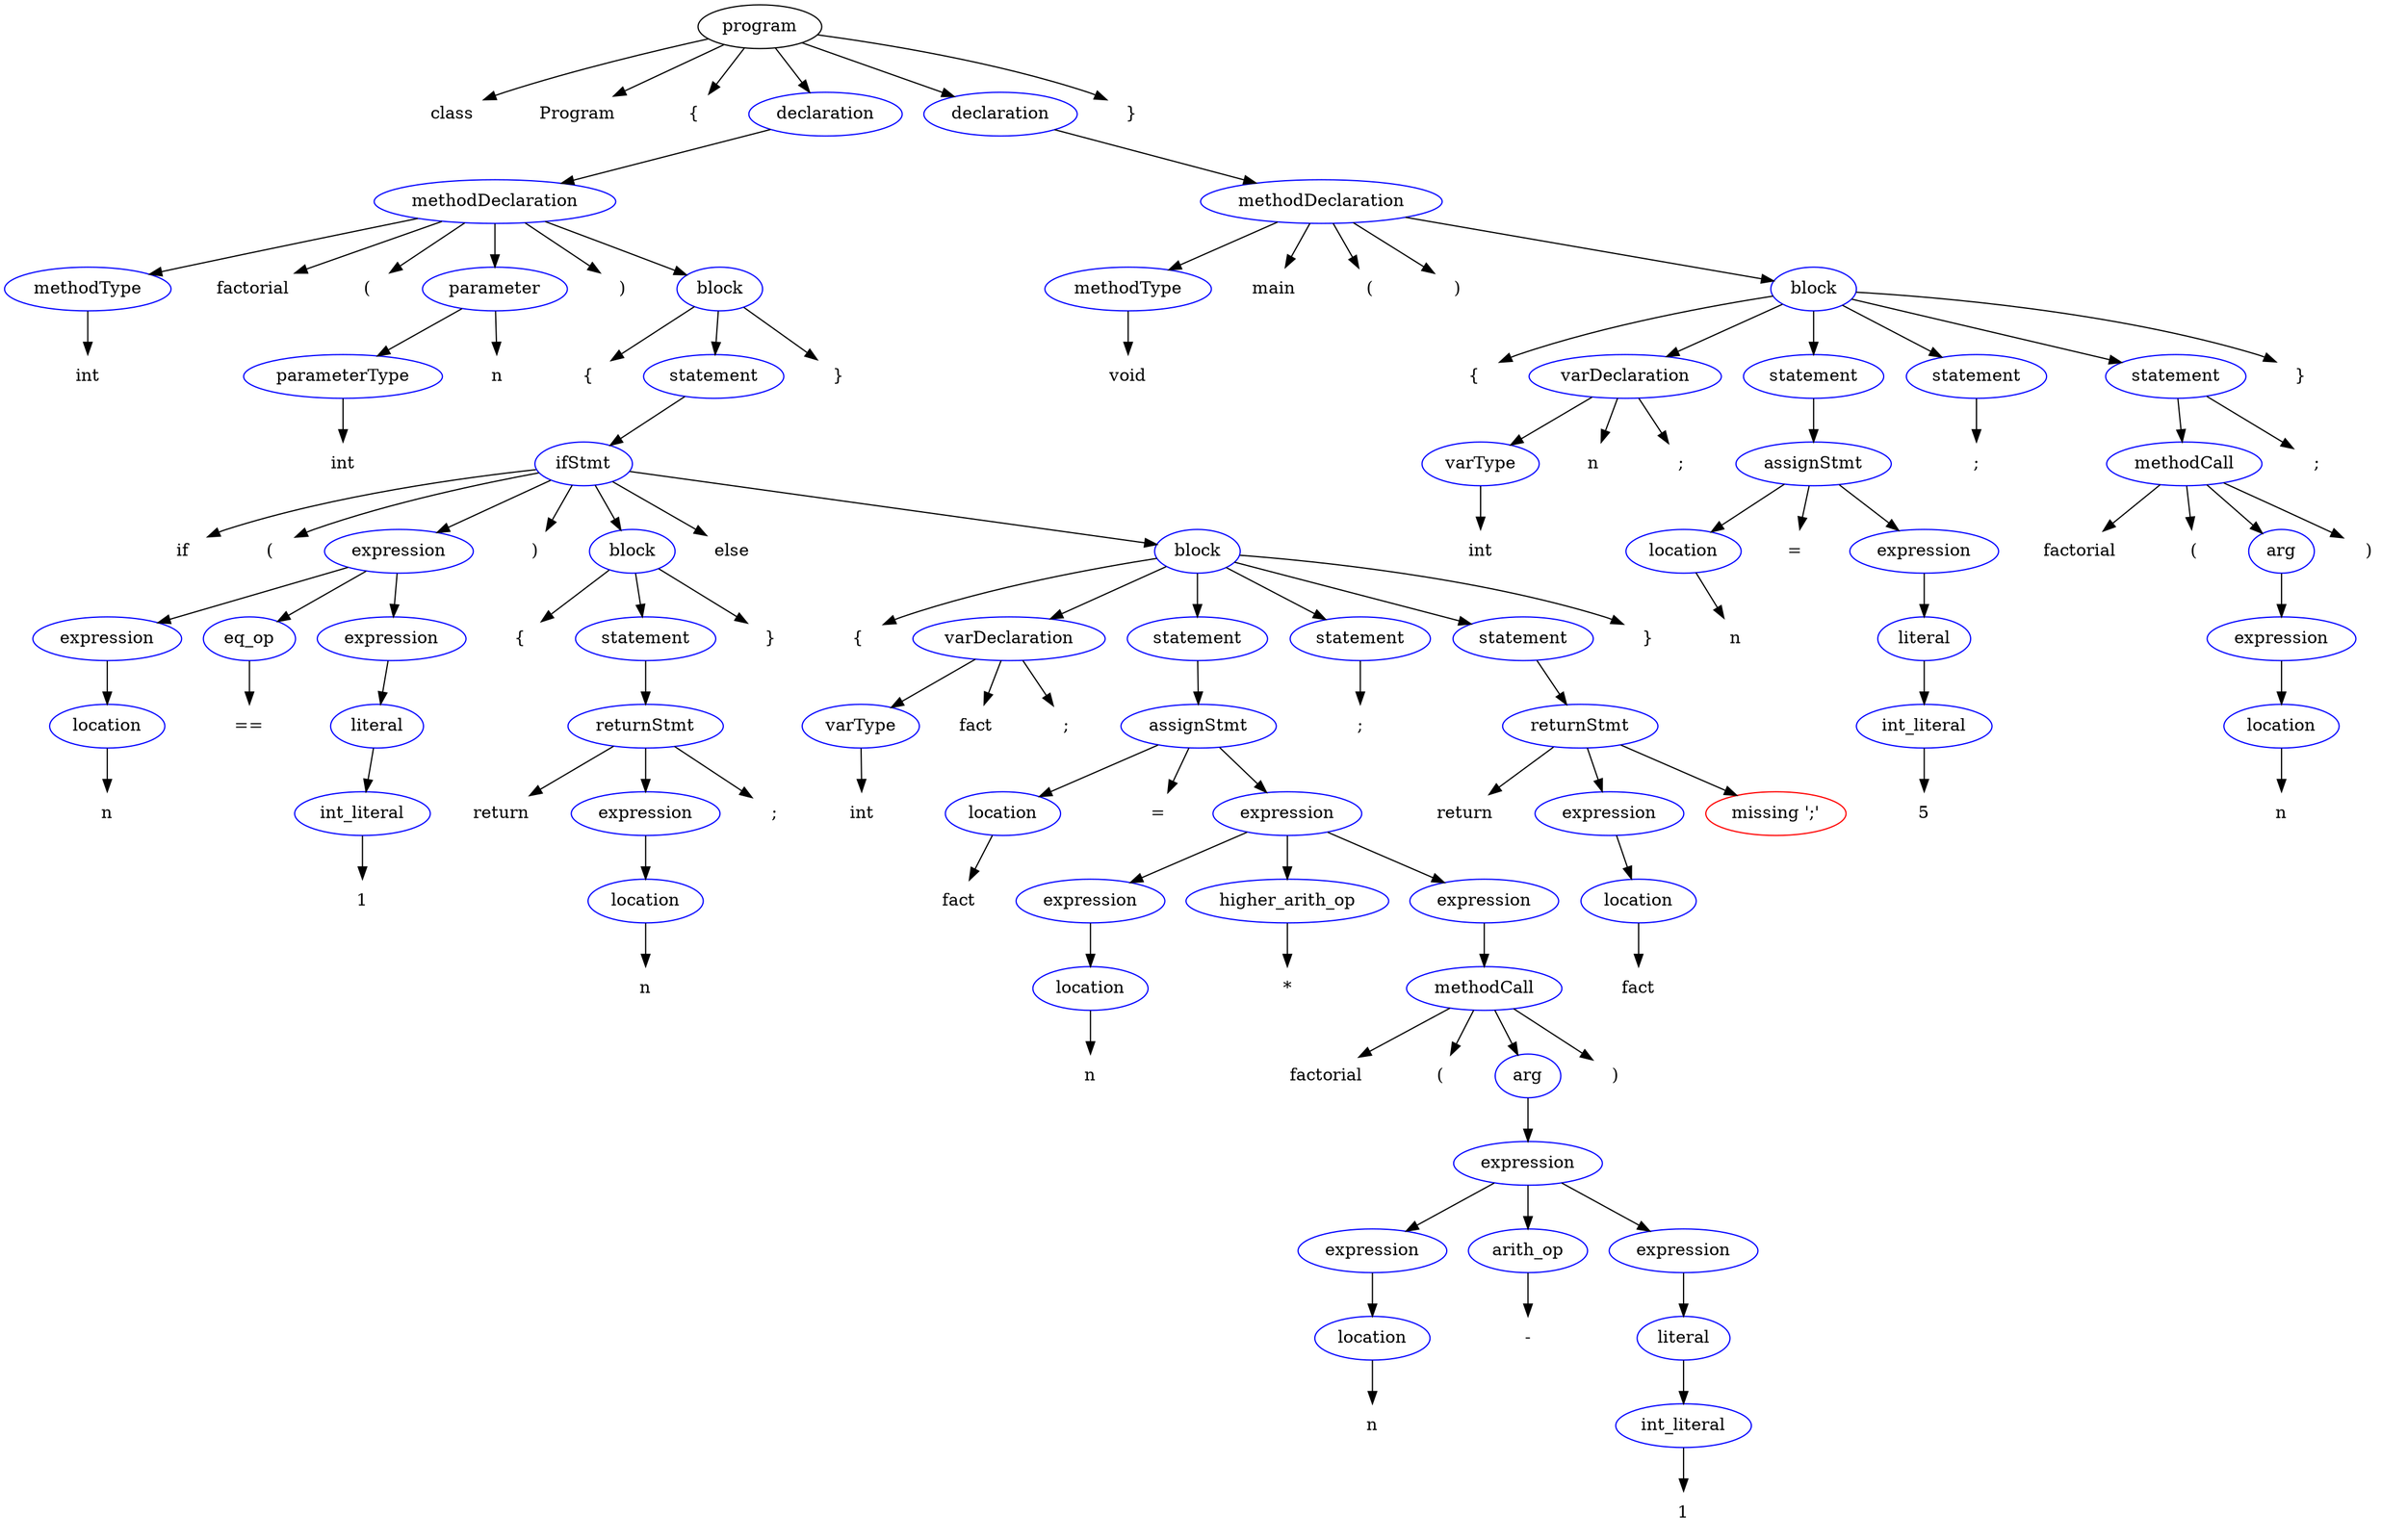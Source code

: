 // tree.gv
digraph Tree {
	0 [label=program]
	1 [label=class color=white]
	0 -> 1
	2 [label=Program color=white]
	0 -> 2
	3 [label="{" color=white]
	0 -> 3
	4 [label=declaration color=blue]
	0 -> 4
	5 [label=methodDeclaration color=blue]
	4 -> 5
	6 [label=methodType color=blue]
	5 -> 6
	7 [label=int color=white]
	6 -> 7
	8 [label=factorial color=white]
	5 -> 8
	9 [label="(" color=white]
	5 -> 9
	10 [label=parameter color=blue]
	5 -> 10
	11 [label=parameterType color=blue]
	10 -> 11
	12 [label=int color=white]
	11 -> 12
	13 [label=n color=white]
	10 -> 13
	14 [label=")" color=white]
	5 -> 14
	15 [label=block color=blue]
	5 -> 15
	16 [label="{" color=white]
	15 -> 16
	17 [label=statement color=blue]
	15 -> 17
	18 [label=ifStmt color=blue]
	17 -> 18
	19 [label=if color=white]
	18 -> 19
	20 [label="(" color=white]
	18 -> 20
	21 [label=expression color=blue]
	18 -> 21
	22 [label=expression color=blue]
	21 -> 22
	23 [label=location color=blue]
	22 -> 23
	24 [label=n color=white]
	23 -> 24
	25 [label=eq_op color=blue]
	21 -> 25
	26 [label="==" color=white]
	25 -> 26
	27 [label=expression color=blue]
	21 -> 27
	28 [label=literal color=blue]
	27 -> 28
	29 [label=int_literal color=blue]
	28 -> 29
	30 [label=1 color=white]
	29 -> 30
	31 [label=")" color=white]
	18 -> 31
	32 [label=block color=blue]
	18 -> 32
	33 [label="{" color=white]
	32 -> 33
	34 [label=statement color=blue]
	32 -> 34
	35 [label=returnStmt color=blue]
	34 -> 35
	36 [label=return color=white]
	35 -> 36
	37 [label=expression color=blue]
	35 -> 37
	38 [label=location color=blue]
	37 -> 38
	39 [label=n color=white]
	38 -> 39
	40 [label=";" color=white]
	35 -> 40
	41 [label="}" color=white]
	32 -> 41
	42 [label=else color=white]
	18 -> 42
	43 [label=block color=blue]
	18 -> 43
	44 [label="{" color=white]
	43 -> 44
	45 [label=varDeclaration color=blue]
	43 -> 45
	46 [label=varType color=blue]
	45 -> 46
	47 [label=int color=white]
	46 -> 47
	48 [label=fact color=white]
	45 -> 48
	49 [label=";" color=white]
	45 -> 49
	50 [label=statement color=blue]
	43 -> 50
	51 [label=assignStmt color=blue]
	50 -> 51
	52 [label=location color=blue]
	51 -> 52
	53 [label=fact color=white]
	52 -> 53
	54 [label="=" color=white]
	51 -> 54
	55 [label=expression color=blue]
	51 -> 55
	56 [label=expression color=blue]
	55 -> 56
	57 [label=location color=blue]
	56 -> 57
	58 [label=n color=white]
	57 -> 58
	59 [label=higher_arith_op color=blue]
	55 -> 59
	60 [label="*" color=white]
	59 -> 60
	61 [label=expression color=blue]
	55 -> 61
	62 [label=methodCall color=blue]
	61 -> 62
	63 [label=factorial color=white]
	62 -> 63
	64 [label="(" color=white]
	62 -> 64
	65 [label=arg color=blue]
	62 -> 65
	66 [label=expression color=blue]
	65 -> 66
	67 [label=expression color=blue]
	66 -> 67
	68 [label=location color=blue]
	67 -> 68
	69 [label=n color=white]
	68 -> 69
	70 [label=arith_op color=blue]
	66 -> 70
	71 [label="-" color=white]
	70 -> 71
	72 [label=expression color=blue]
	66 -> 72
	73 [label=literal color=blue]
	72 -> 73
	74 [label=int_literal color=blue]
	73 -> 74
	75 [label=1 color=white]
	74 -> 75
	76 [label=")" color=white]
	62 -> 76
	77 [label=statement color=blue]
	43 -> 77
	78 [label=";" color=white]
	77 -> 78
	79 [label=statement color=blue]
	43 -> 79
	80 [label=returnStmt color=blue]
	79 -> 80
	81 [label=return color=white]
	80 -> 81
	82 [label=expression color=blue]
	80 -> 82
	83 [label=location color=blue]
	82 -> 83
	84 [label=fact color=white]
	83 -> 84
	85 [label=<missing ';'> color=red]
	80 -> 85
	86 [label="}" color=white]
	43 -> 86
	87 [label="}" color=white]
	15 -> 87
	88 [label=declaration color=blue]
	0 -> 88
	89 [label=methodDeclaration color=blue]
	88 -> 89
	90 [label=methodType color=blue]
	89 -> 90
	91 [label=void color=white]
	90 -> 91
	92 [label=main color=white]
	89 -> 92
	93 [label="(" color=white]
	89 -> 93
	94 [label=")" color=white]
	89 -> 94
	95 [label=block color=blue]
	89 -> 95
	96 [label="{" color=white]
	95 -> 96
	97 [label=varDeclaration color=blue]
	95 -> 97
	98 [label=varType color=blue]
	97 -> 98
	99 [label=int color=white]
	98 -> 99
	100 [label=n color=white]
	97 -> 100
	101 [label=";" color=white]
	97 -> 101
	102 [label=statement color=blue]
	95 -> 102
	103 [label=assignStmt color=blue]
	102 -> 103
	104 [label=location color=blue]
	103 -> 104
	105 [label=n color=white]
	104 -> 105
	106 [label="=" color=white]
	103 -> 106
	107 [label=expression color=blue]
	103 -> 107
	108 [label=literal color=blue]
	107 -> 108
	109 [label=int_literal color=blue]
	108 -> 109
	110 [label=5 color=white]
	109 -> 110
	111 [label=statement color=blue]
	95 -> 111
	112 [label=";" color=white]
	111 -> 112
	113 [label=statement color=blue]
	95 -> 113
	114 [label=methodCall color=blue]
	113 -> 114
	115 [label=factorial color=white]
	114 -> 115
	116 [label="(" color=white]
	114 -> 116
	117 [label=arg color=blue]
	114 -> 117
	118 [label=expression color=blue]
	117 -> 118
	119 [label=location color=blue]
	118 -> 119
	120 [label=n color=white]
	119 -> 120
	121 [label=")" color=white]
	114 -> 121
	122 [label=";" color=white]
	113 -> 122
	123 [label="}" color=white]
	95 -> 123
	124 [label="}" color=white]
	0 -> 124
}
